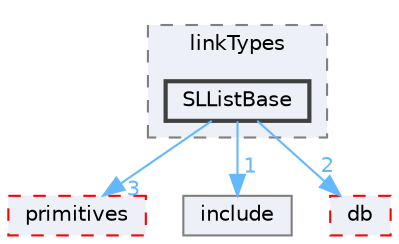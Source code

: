 digraph "src/OpenFOAM/containers/LinkedLists/linkTypes/SLListBase"
{
 // LATEX_PDF_SIZE
  bgcolor="transparent";
  edge [fontname=Helvetica,fontsize=10,labelfontname=Helvetica,labelfontsize=10];
  node [fontname=Helvetica,fontsize=10,shape=box,height=0.2,width=0.4];
  compound=true
  subgraph clusterdir_f5a654e6c94bbb2ec059633496ddb161 {
    graph [ bgcolor="#edf0f7", pencolor="grey50", label="linkTypes", fontname=Helvetica,fontsize=10 style="filled,dashed", URL="dir_f5a654e6c94bbb2ec059633496ddb161.html",tooltip=""]
  dir_42062800d578bd6ceafa9aa2a443d5a2 [label="SLListBase", fillcolor="#edf0f7", color="grey25", style="filled,bold", URL="dir_42062800d578bd6ceafa9aa2a443d5a2.html",tooltip=""];
  }
  dir_3e50f45338116b169052b428016851aa [label="primitives", fillcolor="#edf0f7", color="red", style="filled,dashed", URL="dir_3e50f45338116b169052b428016851aa.html",tooltip=""];
  dir_e954e9f5966bc1c681a414ec8bd0ee15 [label="include", fillcolor="#edf0f7", color="grey50", style="filled", URL="dir_e954e9f5966bc1c681a414ec8bd0ee15.html",tooltip=""];
  dir_63c634f7a7cfd679ac26c67fb30fc32f [label="db", fillcolor="#edf0f7", color="red", style="filled,dashed", URL="dir_63c634f7a7cfd679ac26c67fb30fc32f.html",tooltip=""];
  dir_42062800d578bd6ceafa9aa2a443d5a2->dir_3e50f45338116b169052b428016851aa [headlabel="3", labeldistance=1.5 headhref="dir_003589_003069.html" href="dir_003589_003069.html" color="steelblue1" fontcolor="steelblue1"];
  dir_42062800d578bd6ceafa9aa2a443d5a2->dir_63c634f7a7cfd679ac26c67fb30fc32f [headlabel="2", labeldistance=1.5 headhref="dir_003589_000817.html" href="dir_003589_000817.html" color="steelblue1" fontcolor="steelblue1"];
  dir_42062800d578bd6ceafa9aa2a443d5a2->dir_e954e9f5966bc1c681a414ec8bd0ee15 [headlabel="1", labeldistance=1.5 headhref="dir_003589_001804.html" href="dir_003589_001804.html" color="steelblue1" fontcolor="steelblue1"];
}
